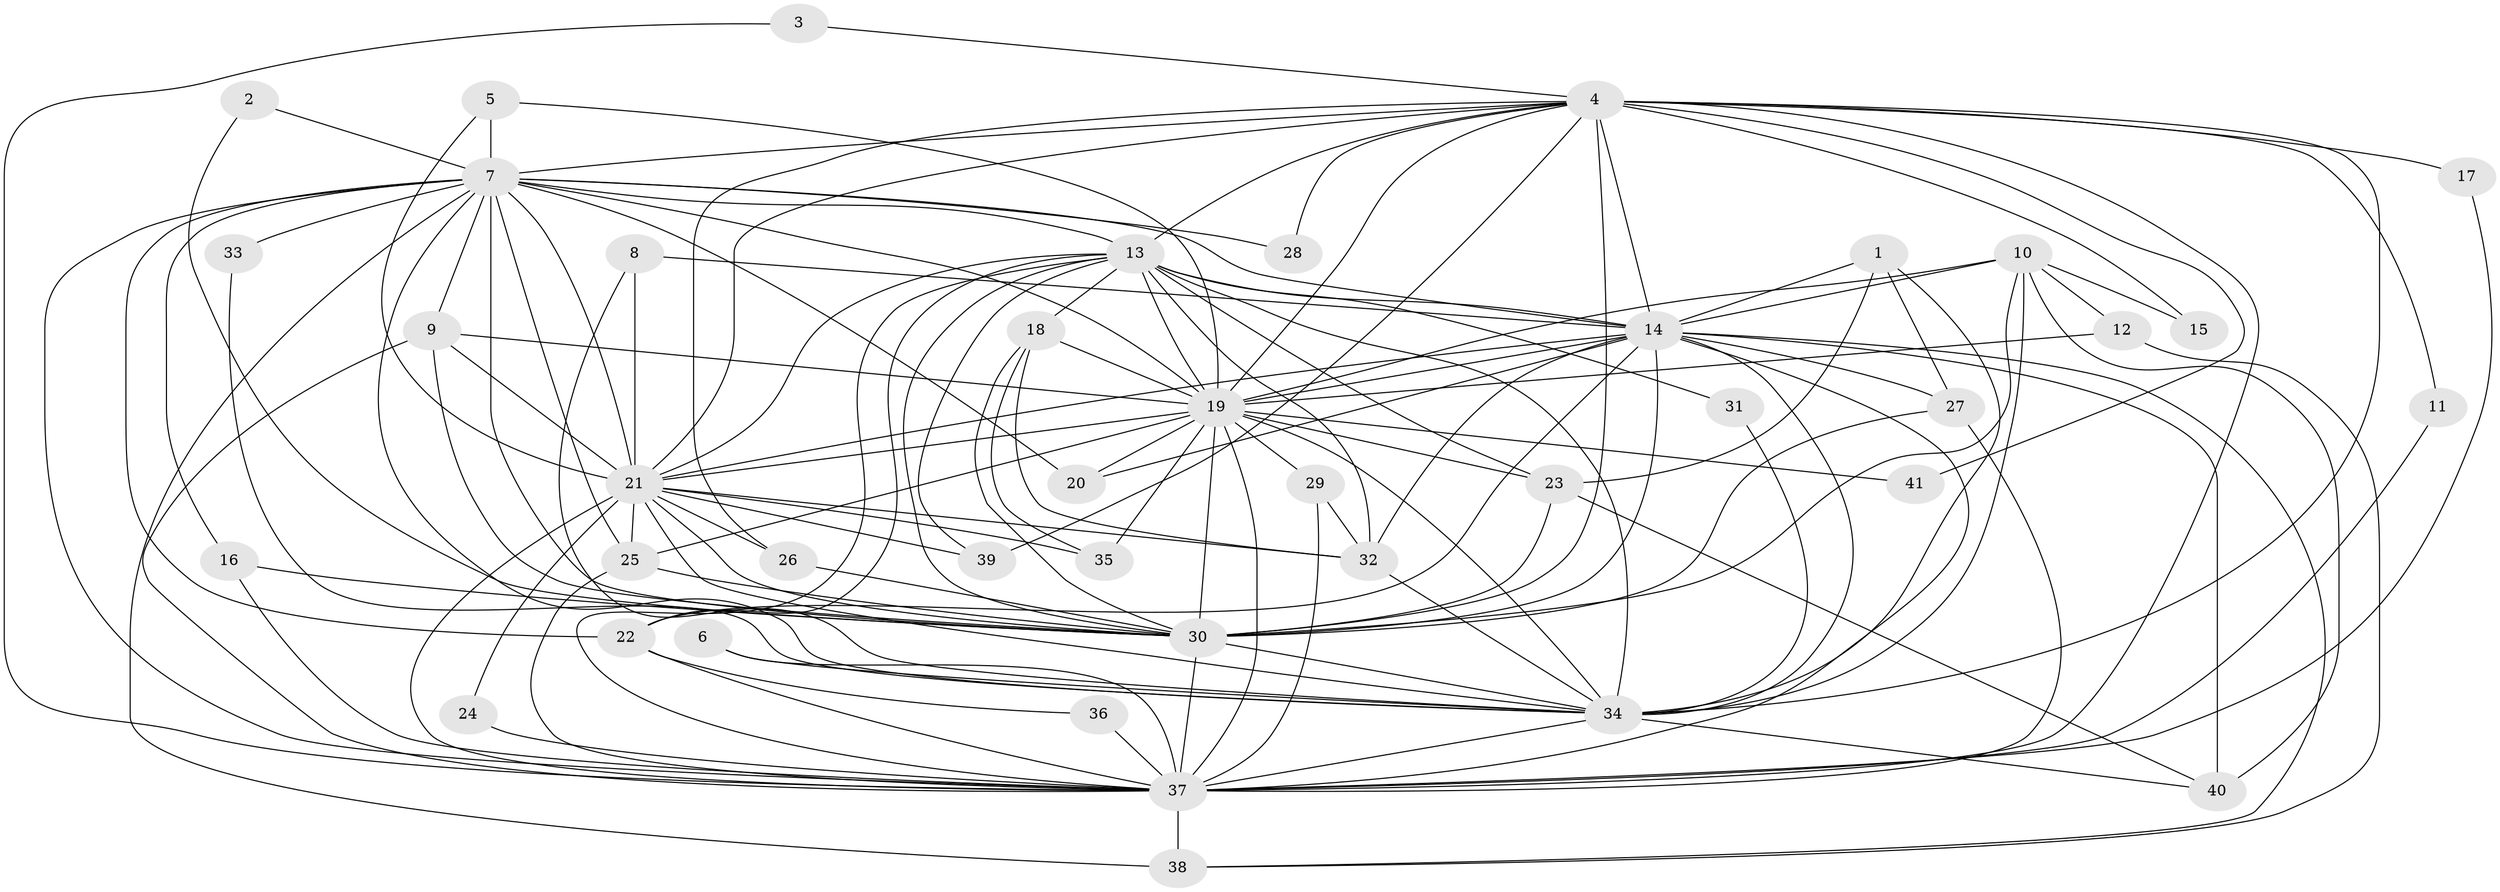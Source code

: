 // original degree distribution, {21: 0.030303030303030304, 13: 0.010101010101010102, 17: 0.010101010101010102, 22: 0.020202020202020204, 26: 0.020202020202020204, 27: 0.010101010101010102, 2: 0.5757575757575758, 5: 0.04040404040404041, 3: 0.1919191919191919, 4: 0.08080808080808081, 7: 0.010101010101010102}
// Generated by graph-tools (version 1.1) at 2025/36/03/04/25 23:36:35]
// undirected, 41 vertices, 130 edges
graph export_dot {
  node [color=gray90,style=filled];
  1;
  2;
  3;
  4;
  5;
  6;
  7;
  8;
  9;
  10;
  11;
  12;
  13;
  14;
  15;
  16;
  17;
  18;
  19;
  20;
  21;
  22;
  23;
  24;
  25;
  26;
  27;
  28;
  29;
  30;
  31;
  32;
  33;
  34;
  35;
  36;
  37;
  38;
  39;
  40;
  41;
  1 -- 14 [weight=1.0];
  1 -- 23 [weight=1.0];
  1 -- 27 [weight=1.0];
  1 -- 34 [weight=1.0];
  2 -- 7 [weight=1.0];
  2 -- 30 [weight=1.0];
  3 -- 4 [weight=1.0];
  3 -- 37 [weight=1.0];
  4 -- 7 [weight=1.0];
  4 -- 11 [weight=1.0];
  4 -- 13 [weight=2.0];
  4 -- 14 [weight=4.0];
  4 -- 15 [weight=1.0];
  4 -- 17 [weight=1.0];
  4 -- 19 [weight=1.0];
  4 -- 21 [weight=1.0];
  4 -- 26 [weight=1.0];
  4 -- 28 [weight=1.0];
  4 -- 30 [weight=1.0];
  4 -- 34 [weight=1.0];
  4 -- 37 [weight=1.0];
  4 -- 39 [weight=2.0];
  4 -- 41 [weight=1.0];
  5 -- 7 [weight=1.0];
  5 -- 19 [weight=1.0];
  5 -- 21 [weight=1.0];
  6 -- 34 [weight=1.0];
  6 -- 37 [weight=1.0];
  7 -- 9 [weight=1.0];
  7 -- 13 [weight=1.0];
  7 -- 14 [weight=4.0];
  7 -- 16 [weight=1.0];
  7 -- 19 [weight=2.0];
  7 -- 20 [weight=1.0];
  7 -- 21 [weight=1.0];
  7 -- 22 [weight=1.0];
  7 -- 25 [weight=1.0];
  7 -- 28 [weight=1.0];
  7 -- 30 [weight=1.0];
  7 -- 33 [weight=3.0];
  7 -- 34 [weight=2.0];
  7 -- 37 [weight=1.0];
  7 -- 38 [weight=2.0];
  8 -- 14 [weight=1.0];
  8 -- 21 [weight=1.0];
  8 -- 34 [weight=1.0];
  9 -- 19 [weight=1.0];
  9 -- 21 [weight=1.0];
  9 -- 30 [weight=1.0];
  9 -- 37 [weight=1.0];
  10 -- 12 [weight=1.0];
  10 -- 14 [weight=1.0];
  10 -- 15 [weight=1.0];
  10 -- 19 [weight=1.0];
  10 -- 30 [weight=1.0];
  10 -- 34 [weight=1.0];
  10 -- 40 [weight=1.0];
  11 -- 37 [weight=1.0];
  12 -- 19 [weight=1.0];
  12 -- 38 [weight=1.0];
  13 -- 14 [weight=2.0];
  13 -- 18 [weight=1.0];
  13 -- 19 [weight=1.0];
  13 -- 21 [weight=2.0];
  13 -- 22 [weight=1.0];
  13 -- 23 [weight=1.0];
  13 -- 30 [weight=1.0];
  13 -- 31 [weight=2.0];
  13 -- 32 [weight=1.0];
  13 -- 34 [weight=1.0];
  13 -- 37 [weight=1.0];
  13 -- 39 [weight=1.0];
  14 -- 19 [weight=2.0];
  14 -- 20 [weight=1.0];
  14 -- 21 [weight=4.0];
  14 -- 22 [weight=1.0];
  14 -- 27 [weight=1.0];
  14 -- 30 [weight=3.0];
  14 -- 32 [weight=1.0];
  14 -- 34 [weight=3.0];
  14 -- 37 [weight=5.0];
  14 -- 38 [weight=1.0];
  14 -- 40 [weight=2.0];
  16 -- 30 [weight=1.0];
  16 -- 37 [weight=1.0];
  17 -- 37 [weight=1.0];
  18 -- 19 [weight=1.0];
  18 -- 30 [weight=1.0];
  18 -- 32 [weight=1.0];
  18 -- 35 [weight=1.0];
  19 -- 20 [weight=1.0];
  19 -- 21 [weight=1.0];
  19 -- 23 [weight=1.0];
  19 -- 25 [weight=1.0];
  19 -- 29 [weight=1.0];
  19 -- 30 [weight=2.0];
  19 -- 34 [weight=1.0];
  19 -- 35 [weight=1.0];
  19 -- 37 [weight=1.0];
  19 -- 41 [weight=1.0];
  21 -- 24 [weight=1.0];
  21 -- 25 [weight=1.0];
  21 -- 26 [weight=1.0];
  21 -- 30 [weight=1.0];
  21 -- 32 [weight=1.0];
  21 -- 34 [weight=1.0];
  21 -- 35 [weight=1.0];
  21 -- 37 [weight=1.0];
  21 -- 39 [weight=1.0];
  22 -- 36 [weight=1.0];
  22 -- 37 [weight=2.0];
  23 -- 30 [weight=1.0];
  23 -- 40 [weight=1.0];
  24 -- 37 [weight=1.0];
  25 -- 30 [weight=1.0];
  25 -- 37 [weight=1.0];
  26 -- 30 [weight=1.0];
  27 -- 30 [weight=1.0];
  27 -- 37 [weight=1.0];
  29 -- 32 [weight=1.0];
  29 -- 37 [weight=1.0];
  30 -- 34 [weight=2.0];
  30 -- 37 [weight=1.0];
  31 -- 34 [weight=2.0];
  32 -- 34 [weight=1.0];
  33 -- 34 [weight=1.0];
  34 -- 37 [weight=1.0];
  34 -- 40 [weight=1.0];
  36 -- 37 [weight=2.0];
  37 -- 38 [weight=1.0];
}
